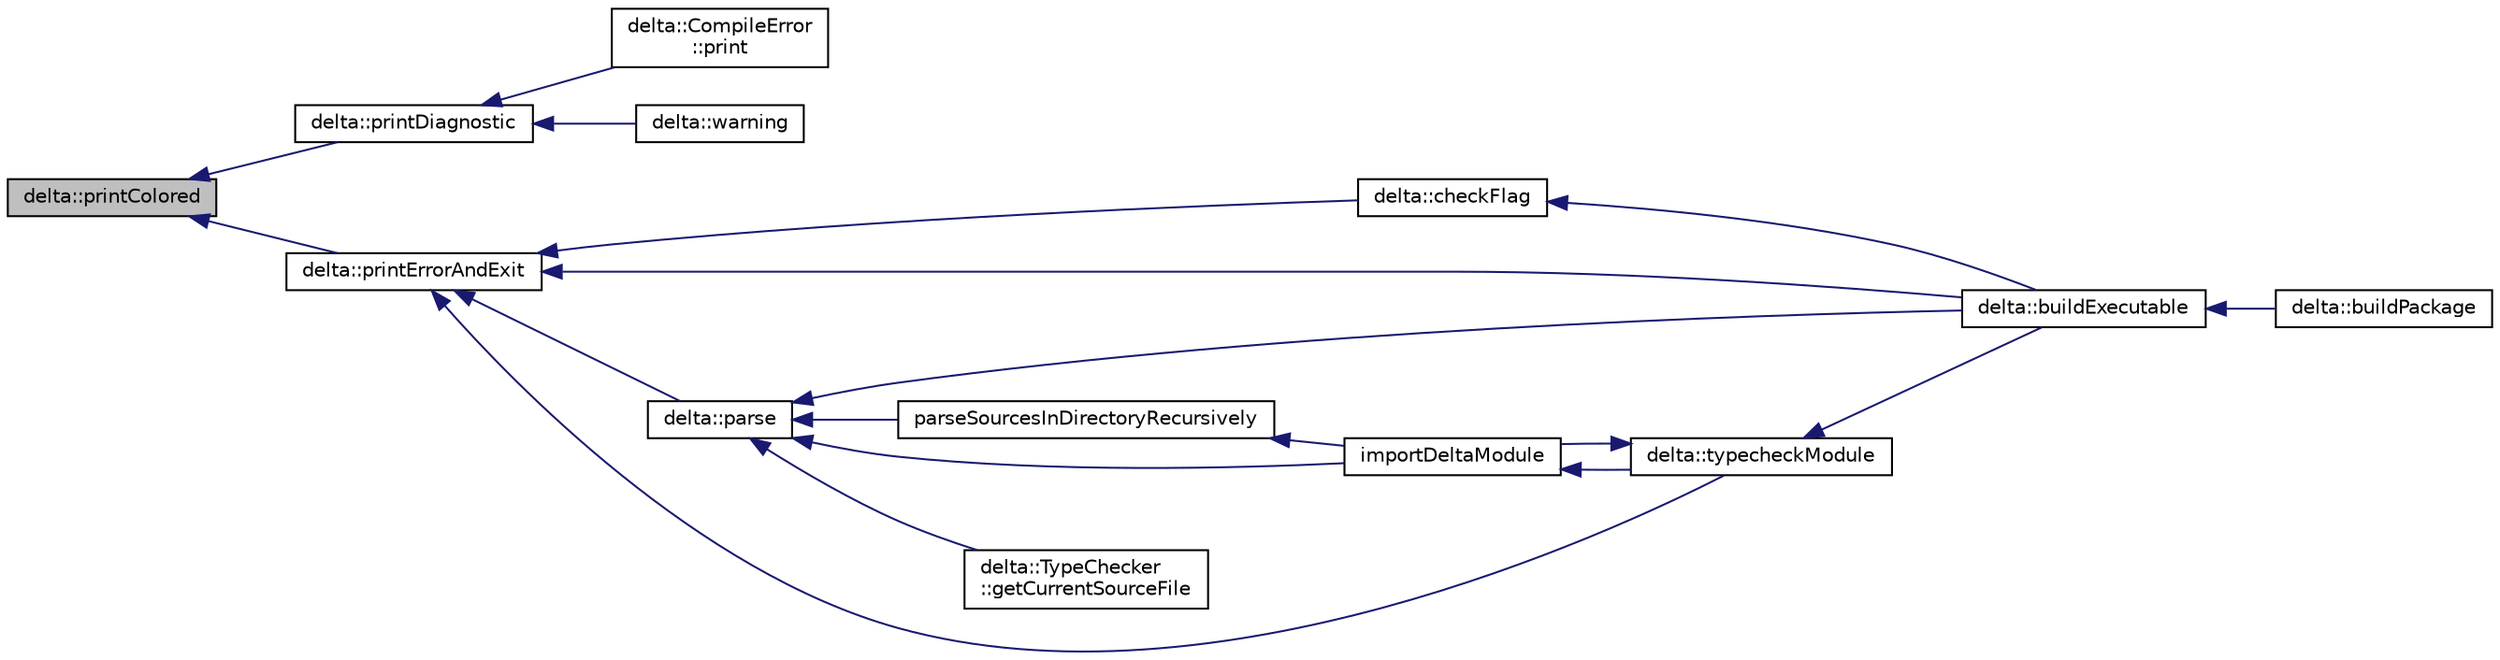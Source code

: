 digraph "delta::printColored"
{
  edge [fontname="Helvetica",fontsize="10",labelfontname="Helvetica",labelfontsize="10"];
  node [fontname="Helvetica",fontsize="10",shape=record];
  rankdir="LR";
  Node108 [label="delta::printColored",height=0.2,width=0.4,color="black", fillcolor="grey75", style="filled", fontcolor="black"];
  Node108 -> Node109 [dir="back",color="midnightblue",fontsize="10",style="solid",fontname="Helvetica"];
  Node109 [label="delta::printDiagnostic",height=0.2,width=0.4,color="black", fillcolor="white", style="filled",URL="$namespacedelta.html#a2a077133da7166fd931db6981fd37fe8"];
  Node109 -> Node110 [dir="back",color="midnightblue",fontsize="10",style="solid",fontname="Helvetica"];
  Node110 [label="delta::CompileError\l::print",height=0.2,width=0.4,color="black", fillcolor="white", style="filled",URL="$classdelta_1_1_compile_error.html#a77d6b770d2bdb00d6da2d386165b4fbd"];
  Node109 -> Node111 [dir="back",color="midnightblue",fontsize="10",style="solid",fontname="Helvetica"];
  Node111 [label="delta::warning",height=0.2,width=0.4,color="black", fillcolor="white", style="filled",URL="$namespacedelta.html#a0433872afb9baf04c102e57e787ca785"];
  Node108 -> Node112 [dir="back",color="midnightblue",fontsize="10",style="solid",fontname="Helvetica"];
  Node112 [label="delta::printErrorAndExit",height=0.2,width=0.4,color="black", fillcolor="white", style="filled",URL="$namespacedelta.html#a49c36d3c3a21b986ede27b959a625bec"];
  Node112 -> Node113 [dir="back",color="midnightblue",fontsize="10",style="solid",fontname="Helvetica"];
  Node113 [label="delta::checkFlag",height=0.2,width=0.4,color="black", fillcolor="white", style="filled",URL="$namespacedelta.html#a1e6b30b7e3dd1a2a15650544b8c24cf5",tooltip="If args contains flag, removes it and returns true, otherwise returns false. "];
  Node113 -> Node114 [dir="back",color="midnightblue",fontsize="10",style="solid",fontname="Helvetica"];
  Node114 [label="delta::buildExecutable",height=0.2,width=0.4,color="black", fillcolor="white", style="filled",URL="$namespacedelta.html#aea63e33d3ee2ff18ad7c1fefd8bbeca2"];
  Node114 -> Node115 [dir="back",color="midnightblue",fontsize="10",style="solid",fontname="Helvetica"];
  Node115 [label="delta::buildPackage",height=0.2,width=0.4,color="black", fillcolor="white", style="filled",URL="$namespacedelta.html#a608f3203f47e224f518306b184b5cf60"];
  Node112 -> Node114 [dir="back",color="midnightblue",fontsize="10",style="solid",fontname="Helvetica"];
  Node112 -> Node116 [dir="back",color="midnightblue",fontsize="10",style="solid",fontname="Helvetica"];
  Node116 [label="delta::parse",height=0.2,width=0.4,color="black", fillcolor="white", style="filled",URL="$namespacedelta.html#a9c4f4d520b300cb9e9505201fbf99796"];
  Node116 -> Node114 [dir="back",color="midnightblue",fontsize="10",style="solid",fontname="Helvetica"];
  Node116 -> Node117 [dir="back",color="midnightblue",fontsize="10",style="solid",fontname="Helvetica"];
  Node117 [label="parseSourcesInDirectoryRecursively",height=0.2,width=0.4,color="black", fillcolor="white", style="filled",URL="$typecheck_8cpp.html#ad78c0a3cc04fd53b05a8531935d58d81"];
  Node117 -> Node118 [dir="back",color="midnightblue",fontsize="10",style="solid",fontname="Helvetica"];
  Node118 [label="importDeltaModule",height=0.2,width=0.4,color="black", fillcolor="white", style="filled",URL="$typecheck_8cpp.html#ab417bb720a37330c53ef816b9d61711c"];
  Node118 -> Node119 [dir="back",color="midnightblue",fontsize="10",style="solid",fontname="Helvetica"];
  Node119 [label="delta::typecheckModule",height=0.2,width=0.4,color="black", fillcolor="white", style="filled",URL="$namespacedelta.html#a640468ebe486aee02501f76f96781f90"];
  Node119 -> Node114 [dir="back",color="midnightblue",fontsize="10",style="solid",fontname="Helvetica"];
  Node119 -> Node118 [dir="back",color="midnightblue",fontsize="10",style="solid",fontname="Helvetica"];
  Node116 -> Node118 [dir="back",color="midnightblue",fontsize="10",style="solid",fontname="Helvetica"];
  Node116 -> Node120 [dir="back",color="midnightblue",fontsize="10",style="solid",fontname="Helvetica"];
  Node120 [label="delta::TypeChecker\l::getCurrentSourceFile",height=0.2,width=0.4,color="black", fillcolor="white", style="filled",URL="$classdelta_1_1_type_checker.html#a61722628430b459b27473211eeaa40c6"];
  Node112 -> Node119 [dir="back",color="midnightblue",fontsize="10",style="solid",fontname="Helvetica"];
}
